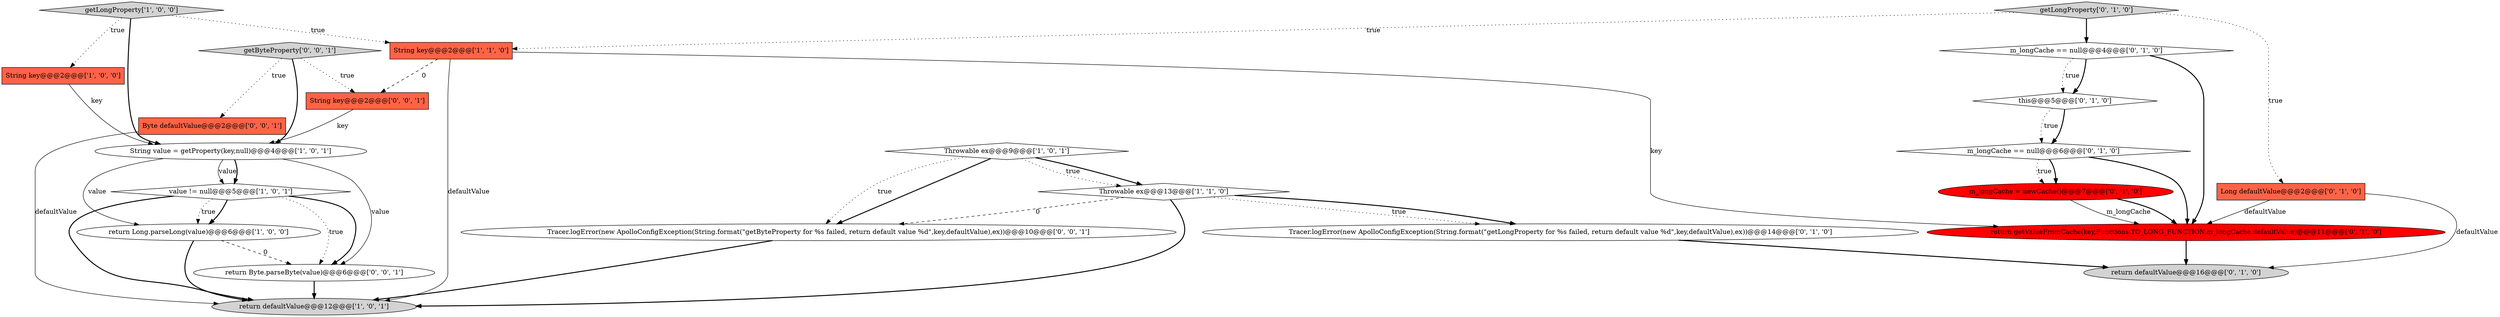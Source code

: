 digraph {
2 [style = filled, label = "Throwable ex@@@9@@@['1', '0', '1']", fillcolor = white, shape = diamond image = "AAA0AAABBB1BBB"];
7 [style = filled, label = "value != null@@@5@@@['1', '0', '1']", fillcolor = white, shape = diamond image = "AAA0AAABBB1BBB"];
22 [style = filled, label = "String key@@@2@@@['0', '0', '1']", fillcolor = tomato, shape = box image = "AAA0AAABBB3BBB"];
4 [style = filled, label = "getLongProperty['1', '0', '0']", fillcolor = lightgray, shape = diamond image = "AAA0AAABBB1BBB"];
14 [style = filled, label = "return defaultValue@@@16@@@['0', '1', '0']", fillcolor = lightgray, shape = ellipse image = "AAA0AAABBB2BBB"];
18 [style = filled, label = "getByteProperty['0', '0', '1']", fillcolor = lightgray, shape = diamond image = "AAA0AAABBB3BBB"];
20 [style = filled, label = "return Byte.parseByte(value)@@@6@@@['0', '0', '1']", fillcolor = white, shape = ellipse image = "AAA0AAABBB3BBB"];
10 [style = filled, label = "m_longCache = newCache()@@@7@@@['0', '1', '0']", fillcolor = red, shape = ellipse image = "AAA1AAABBB2BBB"];
19 [style = filled, label = "Tracer.logError(new ApolloConfigException(String.format(\"getByteProperty for %s failed, return default value %d\",key,defaultValue),ex))@@@10@@@['0', '0', '1']", fillcolor = white, shape = ellipse image = "AAA0AAABBB3BBB"];
3 [style = filled, label = "return Long.parseLong(value)@@@6@@@['1', '0', '0']", fillcolor = white, shape = ellipse image = "AAA0AAABBB1BBB"];
5 [style = filled, label = "String key@@@2@@@['1', '1', '0']", fillcolor = tomato, shape = box image = "AAA0AAABBB1BBB"];
12 [style = filled, label = "Tracer.logError(new ApolloConfigException(String.format(\"getLongProperty for %s failed, return default value %d\",key,defaultValue),ex))@@@14@@@['0', '1', '0']", fillcolor = white, shape = ellipse image = "AAA0AAABBB2BBB"];
21 [style = filled, label = "Byte defaultValue@@@2@@@['0', '0', '1']", fillcolor = tomato, shape = box image = "AAA0AAABBB3BBB"];
16 [style = filled, label = "m_longCache == null@@@4@@@['0', '1', '0']", fillcolor = white, shape = diamond image = "AAA0AAABBB2BBB"];
15 [style = filled, label = "Long defaultValue@@@2@@@['0', '1', '0']", fillcolor = tomato, shape = box image = "AAA0AAABBB2BBB"];
17 [style = filled, label = "getLongProperty['0', '1', '0']", fillcolor = lightgray, shape = diamond image = "AAA0AAABBB2BBB"];
8 [style = filled, label = "Throwable ex@@@13@@@['1', '1', '0']", fillcolor = white, shape = diamond image = "AAA0AAABBB1BBB"];
11 [style = filled, label = "return getValueFromCache(key,Functions.TO_LONG_FUNCTION,m_longCache,defaultValue)@@@11@@@['0', '1', '0']", fillcolor = red, shape = ellipse image = "AAA1AAABBB2BBB"];
9 [style = filled, label = "this@@@5@@@['0', '1', '0']", fillcolor = white, shape = diamond image = "AAA0AAABBB2BBB"];
0 [style = filled, label = "String value = getProperty(key,null)@@@4@@@['1', '0', '1']", fillcolor = white, shape = ellipse image = "AAA0AAABBB1BBB"];
1 [style = filled, label = "String key@@@2@@@['1', '0', '0']", fillcolor = tomato, shape = box image = "AAA0AAABBB1BBB"];
6 [style = filled, label = "return defaultValue@@@12@@@['1', '0', '1']", fillcolor = lightgray, shape = ellipse image = "AAA0AAABBB1BBB"];
13 [style = filled, label = "m_longCache == null@@@6@@@['0', '1', '0']", fillcolor = white, shape = diamond image = "AAA0AAABBB2BBB"];
17->16 [style = bold, label=""];
13->10 [style = bold, label=""];
4->5 [style = dotted, label="true"];
1->0 [style = solid, label="key"];
0->20 [style = solid, label="value"];
8->19 [style = dashed, label="0"];
10->11 [style = solid, label="m_longCache"];
16->9 [style = dotted, label="true"];
2->19 [style = bold, label=""];
16->11 [style = bold, label=""];
15->11 [style = solid, label="defaultValue"];
0->7 [style = solid, label="value"];
5->11 [style = solid, label="key"];
2->8 [style = dotted, label="true"];
11->14 [style = bold, label=""];
4->1 [style = dotted, label="true"];
0->3 [style = solid, label="value"];
18->21 [style = dotted, label="true"];
3->6 [style = bold, label=""];
8->6 [style = bold, label=""];
7->20 [style = bold, label=""];
20->6 [style = bold, label=""];
19->6 [style = bold, label=""];
13->10 [style = dotted, label="true"];
13->11 [style = bold, label=""];
7->3 [style = bold, label=""];
21->6 [style = solid, label="defaultValue"];
4->0 [style = bold, label=""];
0->7 [style = bold, label=""];
22->0 [style = solid, label="key"];
7->20 [style = dotted, label="true"];
2->19 [style = dotted, label="true"];
17->15 [style = dotted, label="true"];
8->12 [style = dotted, label="true"];
7->3 [style = dotted, label="true"];
9->13 [style = dotted, label="true"];
3->20 [style = dashed, label="0"];
7->6 [style = bold, label=""];
12->14 [style = bold, label=""];
8->12 [style = bold, label=""];
17->5 [style = dotted, label="true"];
5->22 [style = dashed, label="0"];
5->6 [style = solid, label="defaultValue"];
18->0 [style = bold, label=""];
16->9 [style = bold, label=""];
15->14 [style = solid, label="defaultValue"];
2->8 [style = bold, label=""];
9->13 [style = bold, label=""];
10->11 [style = bold, label=""];
18->22 [style = dotted, label="true"];
}
